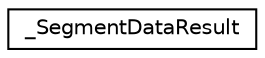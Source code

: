 digraph "Graphical Class Hierarchy"
{
  edge [fontname="Helvetica",fontsize="10",labelfontname="Helvetica",labelfontsize="10"];
  node [fontname="Helvetica",fontsize="10",shape=record];
  rankdir="LR";
  Node1 [label="_SegmentDataResult",height=0.2,width=0.4,color="black", fillcolor="white", style="filled",URL="$struct___segment_data_result.html"];
}
